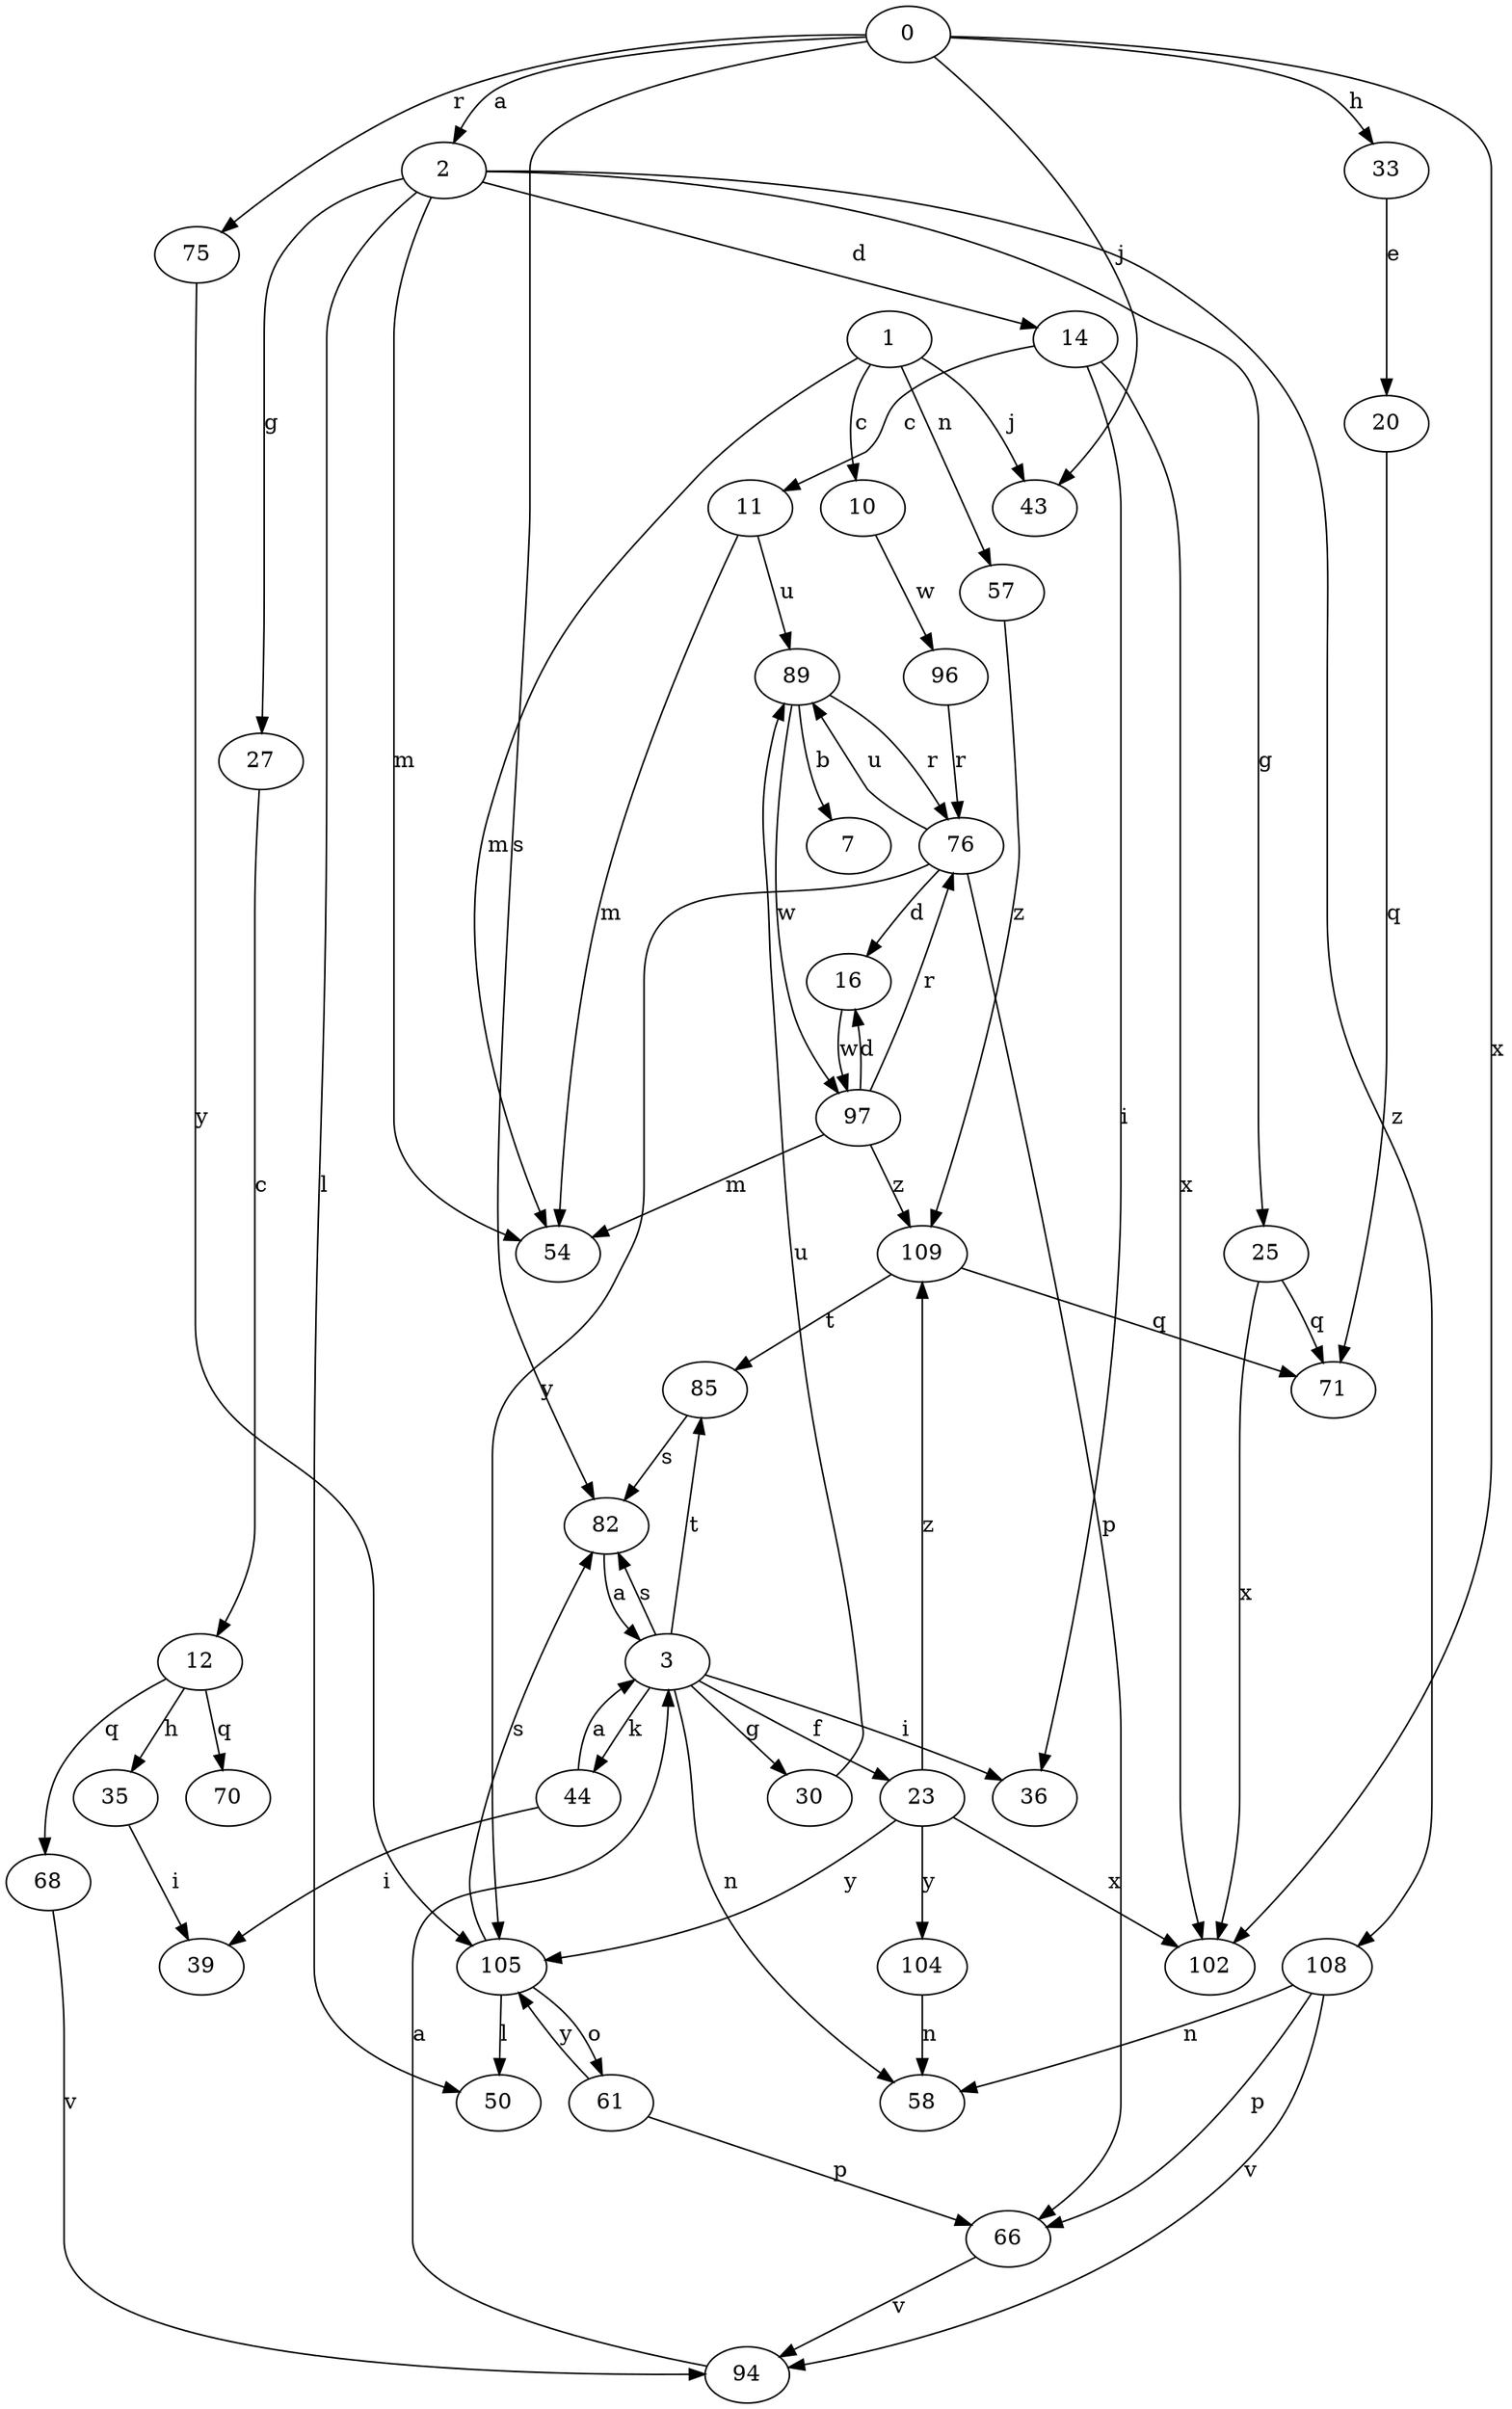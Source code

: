 strict digraph  {
0;
1;
2;
3;
7;
10;
11;
12;
14;
16;
20;
23;
25;
27;
30;
33;
35;
36;
39;
43;
44;
50;
54;
57;
58;
61;
66;
68;
70;
71;
75;
76;
82;
85;
89;
94;
96;
97;
102;
104;
105;
108;
109;
0 -> 2  [label=a];
0 -> 33  [label=h];
0 -> 43  [label=j];
0 -> 75  [label=r];
0 -> 82  [label=s];
0 -> 102  [label=x];
1 -> 10  [label=c];
1 -> 43  [label=j];
1 -> 54  [label=m];
1 -> 57  [label=n];
2 -> 14  [label=d];
2 -> 25  [label=g];
2 -> 27  [label=g];
2 -> 50  [label=l];
2 -> 54  [label=m];
2 -> 108  [label=z];
3 -> 23  [label=f];
3 -> 30  [label=g];
3 -> 36  [label=i];
3 -> 44  [label=k];
3 -> 58  [label=n];
3 -> 82  [label=s];
3 -> 85  [label=t];
10 -> 96  [label=w];
11 -> 54  [label=m];
11 -> 89  [label=u];
12 -> 35  [label=h];
12 -> 68  [label=q];
12 -> 70  [label=q];
14 -> 11  [label=c];
14 -> 36  [label=i];
14 -> 102  [label=x];
16 -> 97  [label=w];
20 -> 71  [label=q];
23 -> 102  [label=x];
23 -> 104  [label=y];
23 -> 105  [label=y];
23 -> 109  [label=z];
25 -> 71  [label=q];
25 -> 102  [label=x];
27 -> 12  [label=c];
30 -> 89  [label=u];
33 -> 20  [label=e];
35 -> 39  [label=i];
44 -> 3  [label=a];
44 -> 39  [label=i];
57 -> 109  [label=z];
61 -> 66  [label=p];
61 -> 105  [label=y];
66 -> 94  [label=v];
68 -> 94  [label=v];
75 -> 105  [label=y];
76 -> 16  [label=d];
76 -> 66  [label=p];
76 -> 89  [label=u];
76 -> 105  [label=y];
82 -> 3  [label=a];
85 -> 82  [label=s];
89 -> 7  [label=b];
89 -> 76  [label=r];
89 -> 97  [label=w];
94 -> 3  [label=a];
96 -> 76  [label=r];
97 -> 16  [label=d];
97 -> 54  [label=m];
97 -> 76  [label=r];
97 -> 109  [label=z];
104 -> 58  [label=n];
105 -> 50  [label=l];
105 -> 61  [label=o];
105 -> 82  [label=s];
108 -> 58  [label=n];
108 -> 66  [label=p];
108 -> 94  [label=v];
109 -> 71  [label=q];
109 -> 85  [label=t];
}
